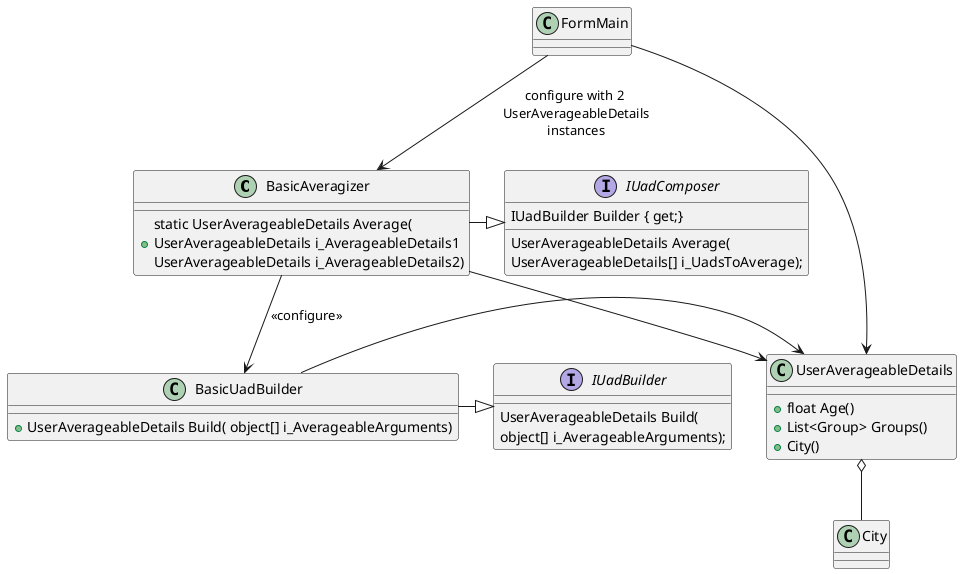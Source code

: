 @startuml
class BasicAveragizer
{
   + static UserAverageableDetails Average(\nUserAverageableDetails i_AverageableDetails1\nUserAverageableDetails i_AverageableDetails2)
}
class BasicUadBuilder
{
   + UserAverageableDetails Build( object[] i_AverageableArguments)
}
class UserAverageableDetails
{
    + float Age()
    + List<Group> Groups()
    + City()
}
class City
{
}
class FormMain
{
}
interface IUadBuilder
{
    UserAverageableDetails Build(\nobject[] i_AverageableArguments);
}
interface IUadComposer
{
    UserAverageableDetails Average(\nUserAverageableDetails[] i_UadsToAverage);
    IUadBuilder Builder { get;}
}
FormMain ---> UserAverageableDetails
BasicAveragizer -> UserAverageableDetails
BasicUadBuilder -> UserAverageableDetails
FormMain -> BasicAveragizer: configure with 2\n UserAverageableDetails\n instances
BasicAveragizer -|> IUadComposer
BasicUadBuilder -|> IUadBuilder
BasicAveragizer --> BasicUadBuilder: <<configure>>
UserAverageableDetails o-- City
@enduml